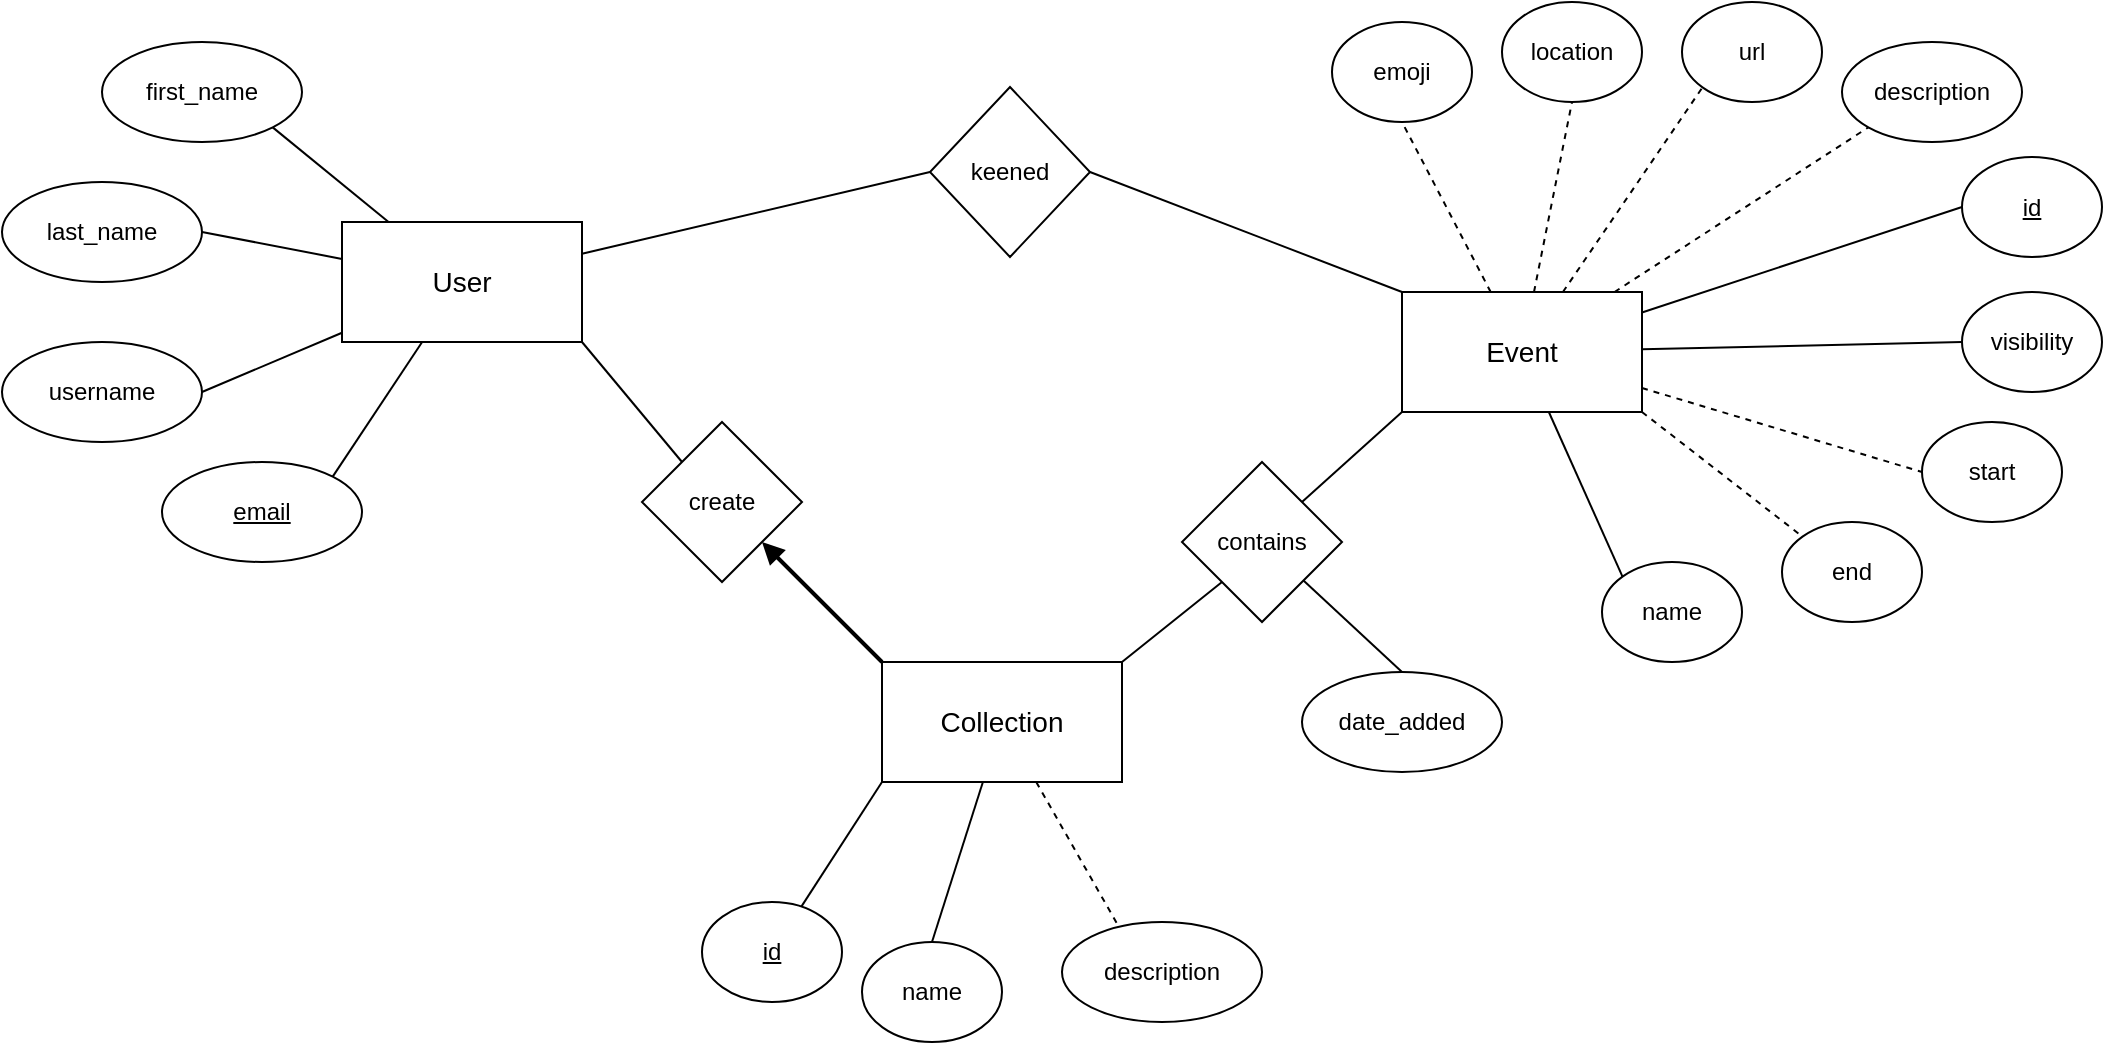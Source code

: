 <mxfile version="24.3.1" type="device">
  <diagram name="Page-1" id="Tj9uHXxIKHg3lnYpYCCw">
    <mxGraphModel dx="720" dy="989" grid="1" gridSize="10" guides="1" tooltips="1" connect="1" arrows="1" fold="1" page="1" pageScale="1" pageWidth="1169" pageHeight="827" math="0" shadow="0">
      <root>
        <mxCell id="0" />
        <mxCell id="1" parent="0" />
        <mxCell id="IM1AuELe9phpEPAYIhdZ-34" style="rounded=0;orthogonalLoop=1;jettySize=auto;html=1;entryX=1;entryY=1;entryDx=0;entryDy=0;endArrow=none;endFill=0;" parent="1" source="IM1AuELe9phpEPAYIhdZ-1" target="IM1AuELe9phpEPAYIhdZ-2" edge="1">
          <mxGeometry relative="1" as="geometry" />
        </mxCell>
        <mxCell id="IM1AuELe9phpEPAYIhdZ-35" style="rounded=0;orthogonalLoop=1;jettySize=auto;html=1;entryX=1;entryY=0.5;entryDx=0;entryDy=0;endArrow=none;endFill=0;" parent="1" source="IM1AuELe9phpEPAYIhdZ-1" target="IM1AuELe9phpEPAYIhdZ-3" edge="1">
          <mxGeometry relative="1" as="geometry" />
        </mxCell>
        <mxCell id="IM1AuELe9phpEPAYIhdZ-36" style="rounded=0;orthogonalLoop=1;jettySize=auto;html=1;entryX=1;entryY=0.5;entryDx=0;entryDy=0;endArrow=none;endFill=0;" parent="1" source="IM1AuELe9phpEPAYIhdZ-1" target="IM1AuELe9phpEPAYIhdZ-4" edge="1">
          <mxGeometry relative="1" as="geometry" />
        </mxCell>
        <mxCell id="IM1AuELe9phpEPAYIhdZ-37" style="rounded=0;orthogonalLoop=1;jettySize=auto;html=1;entryX=1;entryY=0;entryDx=0;entryDy=0;endArrow=none;endFill=0;" parent="1" source="IM1AuELe9phpEPAYIhdZ-1" target="IM1AuELe9phpEPAYIhdZ-5" edge="1">
          <mxGeometry relative="1" as="geometry" />
        </mxCell>
        <mxCell id="vQkeKnE3UuVJXsy9uDu9-10" style="rounded=0;orthogonalLoop=1;jettySize=auto;html=1;entryX=0;entryY=0.5;entryDx=0;entryDy=0;endArrow=none;endFill=0;" parent="1" source="IM1AuELe9phpEPAYIhdZ-1" target="IM1AuELe9phpEPAYIhdZ-29" edge="1">
          <mxGeometry relative="1" as="geometry" />
        </mxCell>
        <mxCell id="IM1AuELe9phpEPAYIhdZ-1" value="User" style="rounded=0;whiteSpace=wrap;html=1;fontSize=14;" parent="1" vertex="1">
          <mxGeometry x="210" y="150" width="120" height="60" as="geometry" />
        </mxCell>
        <mxCell id="IM1AuELe9phpEPAYIhdZ-2" value="first_name" style="ellipse;whiteSpace=wrap;html=1;" parent="1" vertex="1">
          <mxGeometry x="90" y="60" width="100" height="50" as="geometry" />
        </mxCell>
        <mxCell id="IM1AuELe9phpEPAYIhdZ-3" value="last_name" style="ellipse;whiteSpace=wrap;html=1;" parent="1" vertex="1">
          <mxGeometry x="40" y="130" width="100" height="50" as="geometry" />
        </mxCell>
        <mxCell id="IM1AuELe9phpEPAYIhdZ-4" value="username" style="ellipse;whiteSpace=wrap;html=1;" parent="1" vertex="1">
          <mxGeometry x="40" y="210" width="100" height="50" as="geometry" />
        </mxCell>
        <mxCell id="IM1AuELe9phpEPAYIhdZ-5" value="email" style="ellipse;whiteSpace=wrap;html=1;fontStyle=4" parent="1" vertex="1">
          <mxGeometry x="120" y="270" width="100" height="50" as="geometry" />
        </mxCell>
        <mxCell id="IM1AuELe9phpEPAYIhdZ-41" style="rounded=0;orthogonalLoop=1;jettySize=auto;html=1;entryX=0;entryY=1;entryDx=0;entryDy=0;endArrow=none;endFill=0;exitX=1;exitY=0;exitDx=0;exitDy=0;" parent="1" source="IM1AuELe9phpEPAYIhdZ-6" target="IM1AuELe9phpEPAYIhdZ-31" edge="1">
          <mxGeometry relative="1" as="geometry" />
        </mxCell>
        <mxCell id="IM1AuELe9phpEPAYIhdZ-43" style="rounded=0;orthogonalLoop=1;jettySize=auto;html=1;entryX=1;entryY=1;entryDx=0;entryDy=0;exitX=0;exitY=0;exitDx=0;exitDy=0;strokeWidth=2;endArrow=block;endFill=1;" parent="1" source="IM1AuELe9phpEPAYIhdZ-6" target="IM1AuELe9phpEPAYIhdZ-30" edge="1">
          <mxGeometry relative="1" as="geometry">
            <mxPoint x="440" y="440" as="sourcePoint" />
          </mxGeometry>
        </mxCell>
        <mxCell id="IM1AuELe9phpEPAYIhdZ-6" value="Collection" style="rounded=0;whiteSpace=wrap;html=1;fontSize=14;" parent="1" vertex="1">
          <mxGeometry x="480" y="370" width="120" height="60" as="geometry" />
        </mxCell>
        <mxCell id="IM1AuELe9phpEPAYIhdZ-7" value="name" style="ellipse;whiteSpace=wrap;html=1;" parent="1" vertex="1">
          <mxGeometry x="470" y="510" width="70" height="50" as="geometry" />
        </mxCell>
        <mxCell id="IM1AuELe9phpEPAYIhdZ-9" value="description" style="ellipse;whiteSpace=wrap;html=1;" parent="1" vertex="1">
          <mxGeometry x="570" y="500" width="100" height="50" as="geometry" />
        </mxCell>
        <mxCell id="IM1AuELe9phpEPAYIhdZ-21" style="rounded=0;orthogonalLoop=1;jettySize=auto;html=1;entryX=0.5;entryY=1;entryDx=0;entryDy=0;endArrow=none;endFill=0;dashed=1;" parent="1" source="IM1AuELe9phpEPAYIhdZ-10" target="IM1AuELe9phpEPAYIhdZ-11" edge="1">
          <mxGeometry relative="1" as="geometry" />
        </mxCell>
        <mxCell id="IM1AuELe9phpEPAYIhdZ-24" style="rounded=0;orthogonalLoop=1;jettySize=auto;html=1;entryX=0.5;entryY=1;entryDx=0;entryDy=0;endArrow=none;endFill=0;dashed=1;" parent="1" source="IM1AuELe9phpEPAYIhdZ-10" target="IM1AuELe9phpEPAYIhdZ-12" edge="1">
          <mxGeometry relative="1" as="geometry" />
        </mxCell>
        <mxCell id="IM1AuELe9phpEPAYIhdZ-25" style="rounded=0;orthogonalLoop=1;jettySize=auto;html=1;entryX=0;entryY=0.5;entryDx=0;entryDy=0;endArrow=none;endFill=0;" parent="1" source="IM1AuELe9phpEPAYIhdZ-10" target="IM1AuELe9phpEPAYIhdZ-18" edge="1">
          <mxGeometry relative="1" as="geometry" />
        </mxCell>
        <mxCell id="vQkeKnE3UuVJXsy9uDu9-4" style="rounded=0;orthogonalLoop=1;jettySize=auto;html=1;entryX=0;entryY=1;entryDx=0;entryDy=0;endArrow=none;endFill=0;dashed=1;" parent="1" source="IM1AuELe9phpEPAYIhdZ-10" target="IM1AuELe9phpEPAYIhdZ-13" edge="1">
          <mxGeometry relative="1" as="geometry" />
        </mxCell>
        <mxCell id="vQkeKnE3UuVJXsy9uDu9-5" style="rounded=0;orthogonalLoop=1;jettySize=auto;html=1;entryX=0;entryY=0.5;entryDx=0;entryDy=0;endArrow=none;endFill=0;" parent="1" source="IM1AuELe9phpEPAYIhdZ-10" target="IM1AuELe9phpEPAYIhdZ-14" edge="1">
          <mxGeometry relative="1" as="geometry" />
        </mxCell>
        <mxCell id="vQkeKnE3UuVJXsy9uDu9-6" style="rounded=0;orthogonalLoop=1;jettySize=auto;html=1;entryX=0;entryY=1;entryDx=0;entryDy=0;endArrow=none;endFill=0;dashed=1;" parent="1" source="IM1AuELe9phpEPAYIhdZ-10" target="IM1AuELe9phpEPAYIhdZ-20" edge="1">
          <mxGeometry relative="1" as="geometry" />
        </mxCell>
        <mxCell id="vQkeKnE3UuVJXsy9uDu9-7" style="rounded=0;orthogonalLoop=1;jettySize=auto;html=1;entryX=0;entryY=0.5;entryDx=0;entryDy=0;endArrow=none;endFill=0;dashed=1;" parent="1" source="IM1AuELe9phpEPAYIhdZ-10" target="IM1AuELe9phpEPAYIhdZ-15" edge="1">
          <mxGeometry relative="1" as="geometry" />
        </mxCell>
        <mxCell id="vQkeKnE3UuVJXsy9uDu9-8" style="rounded=0;orthogonalLoop=1;jettySize=auto;html=1;entryX=0;entryY=0;entryDx=0;entryDy=0;endArrow=none;endFill=0;exitX=1;exitY=1;exitDx=0;exitDy=0;dashed=1;" parent="1" source="IM1AuELe9phpEPAYIhdZ-10" target="IM1AuELe9phpEPAYIhdZ-16" edge="1">
          <mxGeometry relative="1" as="geometry" />
        </mxCell>
        <mxCell id="vQkeKnE3UuVJXsy9uDu9-9" style="rounded=0;orthogonalLoop=1;jettySize=auto;html=1;entryX=0;entryY=0;entryDx=0;entryDy=0;endArrow=none;endFill=0;" parent="1" source="IM1AuELe9phpEPAYIhdZ-10" target="IM1AuELe9phpEPAYIhdZ-17" edge="1">
          <mxGeometry relative="1" as="geometry" />
        </mxCell>
        <mxCell id="IM1AuELe9phpEPAYIhdZ-10" value="Event" style="rounded=0;whiteSpace=wrap;html=1;fontSize=14;" parent="1" vertex="1">
          <mxGeometry x="740" y="185" width="120" height="60" as="geometry" />
        </mxCell>
        <mxCell id="IM1AuELe9phpEPAYIhdZ-11" value="emoji" style="ellipse;whiteSpace=wrap;html=1;" parent="1" vertex="1">
          <mxGeometry x="705" y="50" width="70" height="50" as="geometry" />
        </mxCell>
        <mxCell id="IM1AuELe9phpEPAYIhdZ-12" value="location" style="ellipse;whiteSpace=wrap;html=1;" parent="1" vertex="1">
          <mxGeometry x="790" y="40" width="70" height="50" as="geometry" />
        </mxCell>
        <mxCell id="IM1AuELe9phpEPAYIhdZ-13" value="url" style="ellipse;whiteSpace=wrap;html=1;" parent="1" vertex="1">
          <mxGeometry x="880" y="40" width="70" height="50" as="geometry" />
        </mxCell>
        <mxCell id="IM1AuELe9phpEPAYIhdZ-14" value="visibility" style="ellipse;whiteSpace=wrap;html=1;" parent="1" vertex="1">
          <mxGeometry x="1020" y="185" width="70" height="50" as="geometry" />
        </mxCell>
        <mxCell id="IM1AuELe9phpEPAYIhdZ-15" value="start" style="ellipse;whiteSpace=wrap;html=1;" parent="1" vertex="1">
          <mxGeometry x="1000" y="250" width="70" height="50" as="geometry" />
        </mxCell>
        <mxCell id="IM1AuELe9phpEPAYIhdZ-16" value="end" style="ellipse;whiteSpace=wrap;html=1;" parent="1" vertex="1">
          <mxGeometry x="930" y="300" width="70" height="50" as="geometry" />
        </mxCell>
        <mxCell id="IM1AuELe9phpEPAYIhdZ-17" value="name" style="ellipse;whiteSpace=wrap;html=1;" parent="1" vertex="1">
          <mxGeometry x="840" y="320" width="70" height="50" as="geometry" />
        </mxCell>
        <mxCell id="IM1AuELe9phpEPAYIhdZ-18" value="id" style="ellipse;whiteSpace=wrap;html=1;fontStyle=4" parent="1" vertex="1">
          <mxGeometry x="1020" y="117.5" width="70" height="50" as="geometry" />
        </mxCell>
        <mxCell id="IM1AuELe9phpEPAYIhdZ-20" value="description" style="ellipse;whiteSpace=wrap;html=1;" parent="1" vertex="1">
          <mxGeometry x="960" y="60" width="90" height="50" as="geometry" />
        </mxCell>
        <mxCell id="vQkeKnE3UuVJXsy9uDu9-11" style="rounded=0;orthogonalLoop=1;jettySize=auto;html=1;entryX=0;entryY=0;entryDx=0;entryDy=0;endArrow=none;endFill=0;exitX=1;exitY=0.5;exitDx=0;exitDy=0;" parent="1" source="IM1AuELe9phpEPAYIhdZ-29" target="IM1AuELe9phpEPAYIhdZ-10" edge="1">
          <mxGeometry relative="1" as="geometry" />
        </mxCell>
        <mxCell id="IM1AuELe9phpEPAYIhdZ-29" value="keened" style="rhombus;whiteSpace=wrap;html=1;" parent="1" vertex="1">
          <mxGeometry x="504" y="82.5" width="80" height="85" as="geometry" />
        </mxCell>
        <mxCell id="vQkeKnE3UuVJXsy9uDu9-1" style="rounded=0;orthogonalLoop=1;jettySize=auto;html=1;entryX=1;entryY=1;entryDx=0;entryDy=0;endArrow=none;endFill=0;exitX=0;exitY=0;exitDx=0;exitDy=0;" parent="1" source="IM1AuELe9phpEPAYIhdZ-30" target="IM1AuELe9phpEPAYIhdZ-1" edge="1">
          <mxGeometry relative="1" as="geometry" />
        </mxCell>
        <mxCell id="IM1AuELe9phpEPAYIhdZ-30" value="create" style="rhombus;whiteSpace=wrap;html=1;" parent="1" vertex="1">
          <mxGeometry x="360" y="250" width="80" height="80" as="geometry" />
        </mxCell>
        <mxCell id="vQkeKnE3UuVJXsy9uDu9-3" style="rounded=0;orthogonalLoop=1;jettySize=auto;html=1;entryX=0;entryY=1;entryDx=0;entryDy=0;endArrow=none;endFill=0;startArrow=none;startFill=0;strokeWidth=1;exitX=1;exitY=0;exitDx=0;exitDy=0;" parent="1" source="IM1AuELe9phpEPAYIhdZ-31" target="IM1AuELe9phpEPAYIhdZ-10" edge="1">
          <mxGeometry relative="1" as="geometry">
            <mxPoint x="700.741" y="290.741" as="sourcePoint" />
          </mxGeometry>
        </mxCell>
        <mxCell id="NgZJ4toRGjzOUVV5W9BB-5" style="rounded=0;orthogonalLoop=1;jettySize=auto;html=1;entryX=0.5;entryY=0;entryDx=0;entryDy=0;endArrow=none;endFill=0;" edge="1" parent="1" source="IM1AuELe9phpEPAYIhdZ-31" target="IM1AuELe9phpEPAYIhdZ-33">
          <mxGeometry relative="1" as="geometry" />
        </mxCell>
        <mxCell id="IM1AuELe9phpEPAYIhdZ-31" value="contains" style="rhombus;whiteSpace=wrap;html=1;" parent="1" vertex="1">
          <mxGeometry x="630" y="270" width="80" height="80" as="geometry" />
        </mxCell>
        <mxCell id="IM1AuELe9phpEPAYIhdZ-33" value="date_added" style="ellipse;whiteSpace=wrap;html=1;" parent="1" vertex="1">
          <mxGeometry x="690" y="375" width="100" height="50" as="geometry" />
        </mxCell>
        <mxCell id="IM1AuELe9phpEPAYIhdZ-38" style="rounded=0;orthogonalLoop=1;jettySize=auto;html=1;entryX=0.5;entryY=0;entryDx=0;entryDy=0;endArrow=none;endFill=0;" parent="1" source="IM1AuELe9phpEPAYIhdZ-6" target="IM1AuELe9phpEPAYIhdZ-7" edge="1">
          <mxGeometry relative="1" as="geometry" />
        </mxCell>
        <mxCell id="IM1AuELe9phpEPAYIhdZ-39" style="rounded=0;orthogonalLoop=1;jettySize=auto;html=1;entryX=0.276;entryY=0.019;entryDx=0;entryDy=0;entryPerimeter=0;endArrow=none;endFill=0;dashed=1;" parent="1" source="IM1AuELe9phpEPAYIhdZ-6" target="IM1AuELe9phpEPAYIhdZ-9" edge="1">
          <mxGeometry relative="1" as="geometry" />
        </mxCell>
        <mxCell id="NgZJ4toRGjzOUVV5W9BB-8" style="rounded=0;orthogonalLoop=1;jettySize=auto;html=1;entryX=0;entryY=1;entryDx=0;entryDy=0;endArrow=none;endFill=0;" edge="1" parent="1" source="NgZJ4toRGjzOUVV5W9BB-7" target="IM1AuELe9phpEPAYIhdZ-6">
          <mxGeometry relative="1" as="geometry" />
        </mxCell>
        <mxCell id="NgZJ4toRGjzOUVV5W9BB-7" value="&lt;u&gt;id&lt;/u&gt;" style="ellipse;whiteSpace=wrap;html=1;" vertex="1" parent="1">
          <mxGeometry x="390" y="490" width="70" height="50" as="geometry" />
        </mxCell>
      </root>
    </mxGraphModel>
  </diagram>
</mxfile>
